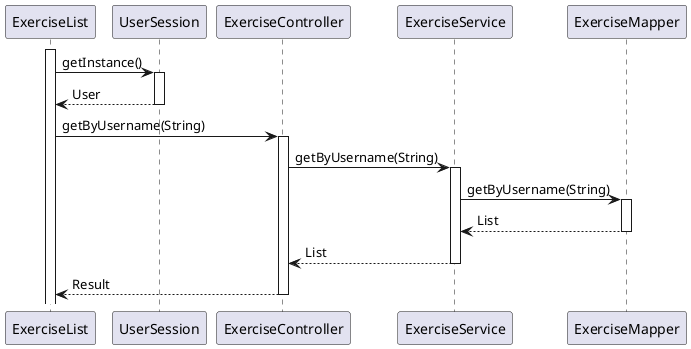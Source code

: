 @startuml
activate ExerciseList
ExerciseList -> UserSession: getInstance()
activate UserSession

UserSession --> ExerciseList: User
deactivate UserSession

ExerciseList -> ExerciseController: getByUsername(String)
activate ExerciseController

ExerciseController -> ExerciseService:  getByUsername(String)
activate ExerciseService

ExerciseService -> ExerciseMapper:  getByUsername(String)
activate ExerciseMapper

ExerciseMapper --> ExerciseService: List
deactivate ExerciseMapper

ExerciseService --> ExerciseController: List
deactivate ExerciseService

ExerciseController --> ExerciseList: Result
deactivate ExerciseController
@enduml
